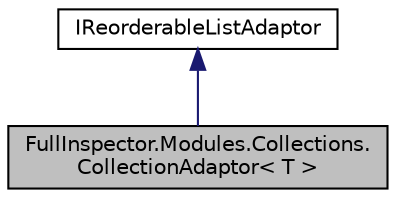 digraph "FullInspector.Modules.Collections.CollectionAdaptor&lt; T &gt;"
{
  edge [fontname="Helvetica",fontsize="10",labelfontname="Helvetica",labelfontsize="10"];
  node [fontname="Helvetica",fontsize="10",shape=record];
  Node1 [label="FullInspector.Modules.Collections.\lCollectionAdaptor\< T \>",height=0.2,width=0.4,color="black", fillcolor="grey75", style="filled" fontcolor="black"];
  Node2 -> Node1 [dir="back",color="midnightblue",fontsize="10",style="solid",fontname="Helvetica"];
  Node2 [label="IReorderableListAdaptor",height=0.2,width=0.4,color="black", fillcolor="white", style="filled",URL="$interface_full_inspector_1_1_rotorz_1_1_reorderable_list_1_1_i_reorderable_list_adaptor.html",tooltip="Adaptor allowing reorderable list control to interface with list data. "];
}
